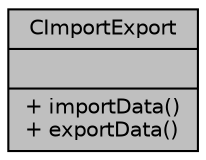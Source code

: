 digraph "CImportExport"
{
 // LATEX_PDF_SIZE
  edge [fontname="Helvetica",fontsize="10",labelfontname="Helvetica",labelfontsize="10"];
  node [fontname="Helvetica",fontsize="10",shape=record];
  Node1 [label="{CImportExport\n||+ importData()\l+ exportData()\l}",height=0.2,width=0.4,color="black", fillcolor="grey75", style="filled", fontcolor="black",tooltip=" "];
}
